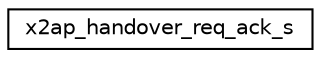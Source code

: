 digraph "Graphical Class Hierarchy"
{
 // LATEX_PDF_SIZE
  edge [fontname="Helvetica",fontsize="10",labelfontname="Helvetica",labelfontsize="10"];
  node [fontname="Helvetica",fontsize="10",shape=record];
  rankdir="LR";
  Node0 [label="x2ap_handover_req_ack_s",height=0.2,width=0.4,color="black", fillcolor="white", style="filled",URL="$structx2ap__handover__req__ack__s.html",tooltip=" "];
}

